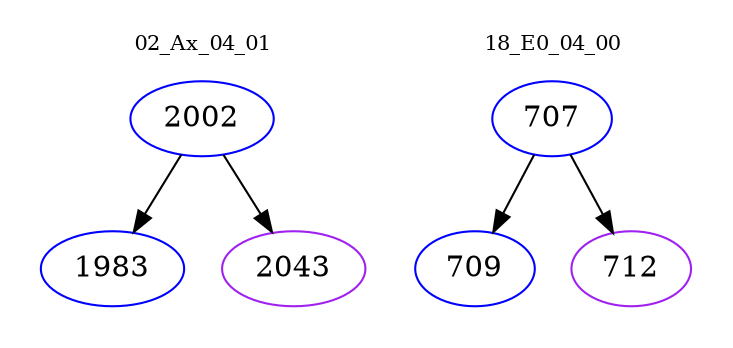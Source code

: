 digraph{
subgraph cluster_0 {
color = white
label = "02_Ax_04_01";
fontsize=10;
T0_2002 [label="2002", color="blue"]
T0_2002 -> T0_1983 [color="black"]
T0_1983 [label="1983", color="blue"]
T0_2002 -> T0_2043 [color="black"]
T0_2043 [label="2043", color="purple"]
}
subgraph cluster_1 {
color = white
label = "18_E0_04_00";
fontsize=10;
T1_707 [label="707", color="blue"]
T1_707 -> T1_709 [color="black"]
T1_709 [label="709", color="blue"]
T1_707 -> T1_712 [color="black"]
T1_712 [label="712", color="purple"]
}
}
